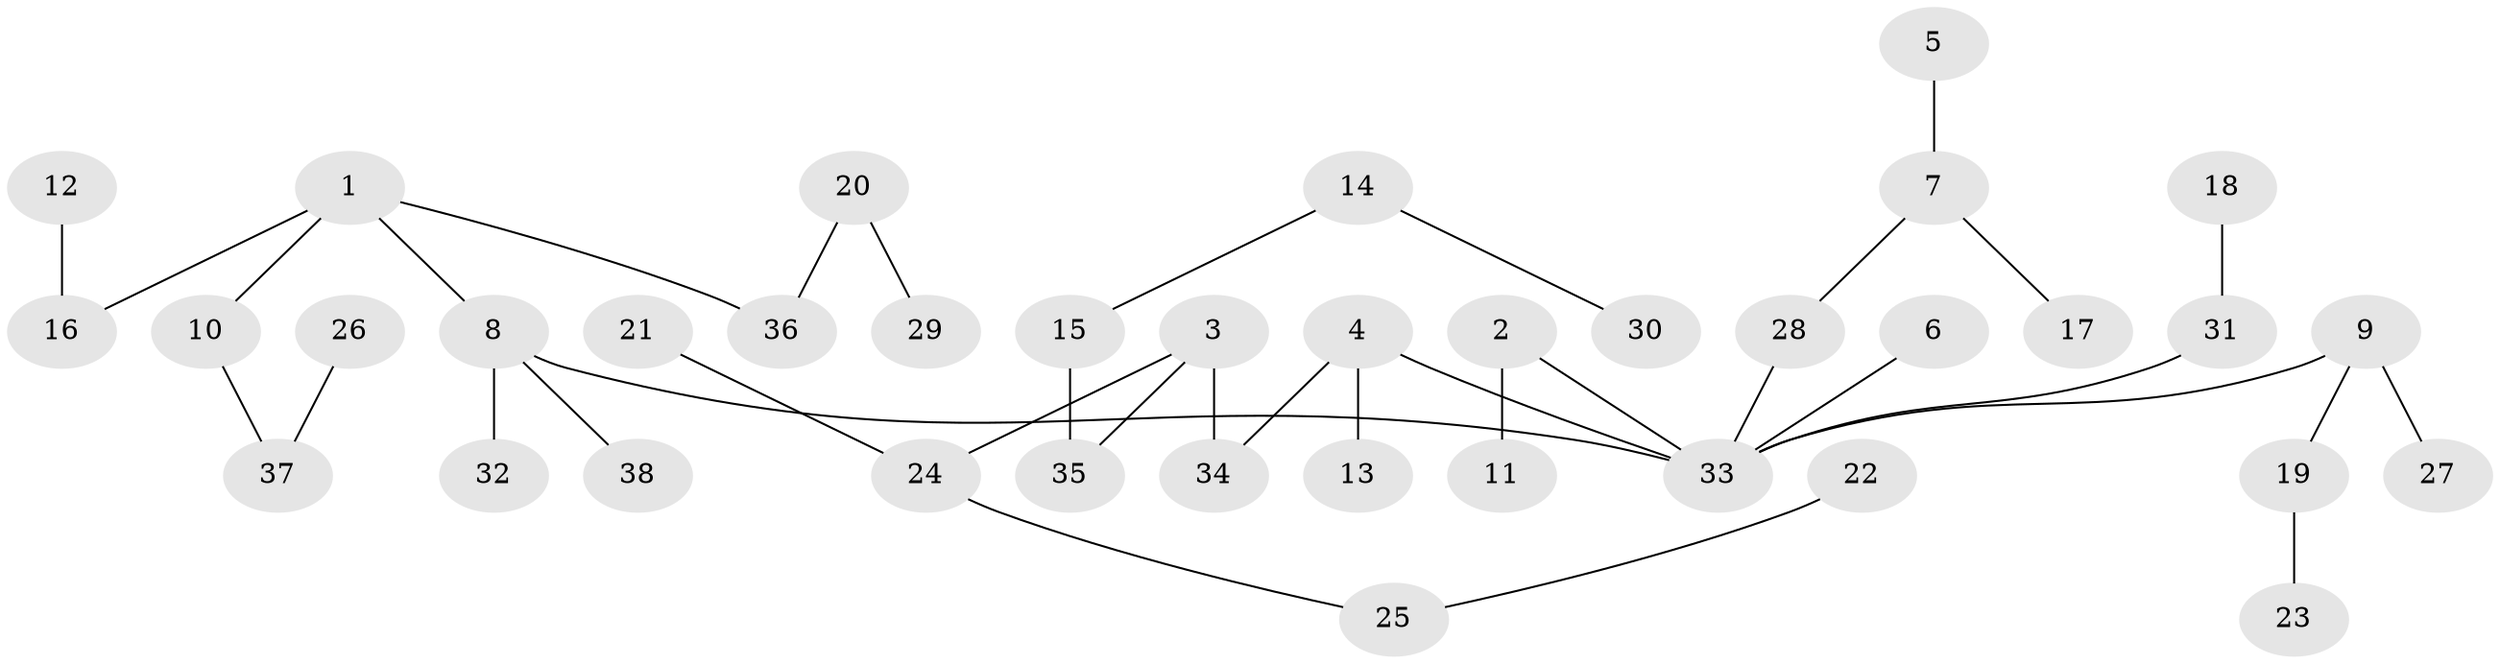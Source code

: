 // original degree distribution, {5: 0.013157894736842105, 4: 0.10526315789473684, 8: 0.013157894736842105, 3: 0.11842105263157894, 2: 0.27631578947368424, 1: 0.47368421052631576}
// Generated by graph-tools (version 1.1) at 2025/02/03/09/25 03:02:28]
// undirected, 38 vertices, 37 edges
graph export_dot {
graph [start="1"]
  node [color=gray90,style=filled];
  1;
  2;
  3;
  4;
  5;
  6;
  7;
  8;
  9;
  10;
  11;
  12;
  13;
  14;
  15;
  16;
  17;
  18;
  19;
  20;
  21;
  22;
  23;
  24;
  25;
  26;
  27;
  28;
  29;
  30;
  31;
  32;
  33;
  34;
  35;
  36;
  37;
  38;
  1 -- 8 [weight=1.0];
  1 -- 10 [weight=1.0];
  1 -- 16 [weight=1.0];
  1 -- 36 [weight=1.0];
  2 -- 11 [weight=1.0];
  2 -- 33 [weight=1.0];
  3 -- 24 [weight=1.0];
  3 -- 34 [weight=1.0];
  3 -- 35 [weight=1.0];
  4 -- 13 [weight=1.0];
  4 -- 33 [weight=1.0];
  4 -- 34 [weight=1.0];
  5 -- 7 [weight=1.0];
  6 -- 33 [weight=1.0];
  7 -- 17 [weight=1.0];
  7 -- 28 [weight=1.0];
  8 -- 32 [weight=1.0];
  8 -- 33 [weight=1.0];
  8 -- 38 [weight=1.0];
  9 -- 19 [weight=1.0];
  9 -- 27 [weight=1.0];
  9 -- 33 [weight=1.0];
  10 -- 37 [weight=1.0];
  12 -- 16 [weight=1.0];
  14 -- 15 [weight=1.0];
  14 -- 30 [weight=1.0];
  15 -- 35 [weight=1.0];
  18 -- 31 [weight=1.0];
  19 -- 23 [weight=1.0];
  20 -- 29 [weight=1.0];
  20 -- 36 [weight=1.0];
  21 -- 24 [weight=1.0];
  22 -- 25 [weight=1.0];
  24 -- 25 [weight=1.0];
  26 -- 37 [weight=1.0];
  28 -- 33 [weight=1.0];
  31 -- 33 [weight=1.0];
}
